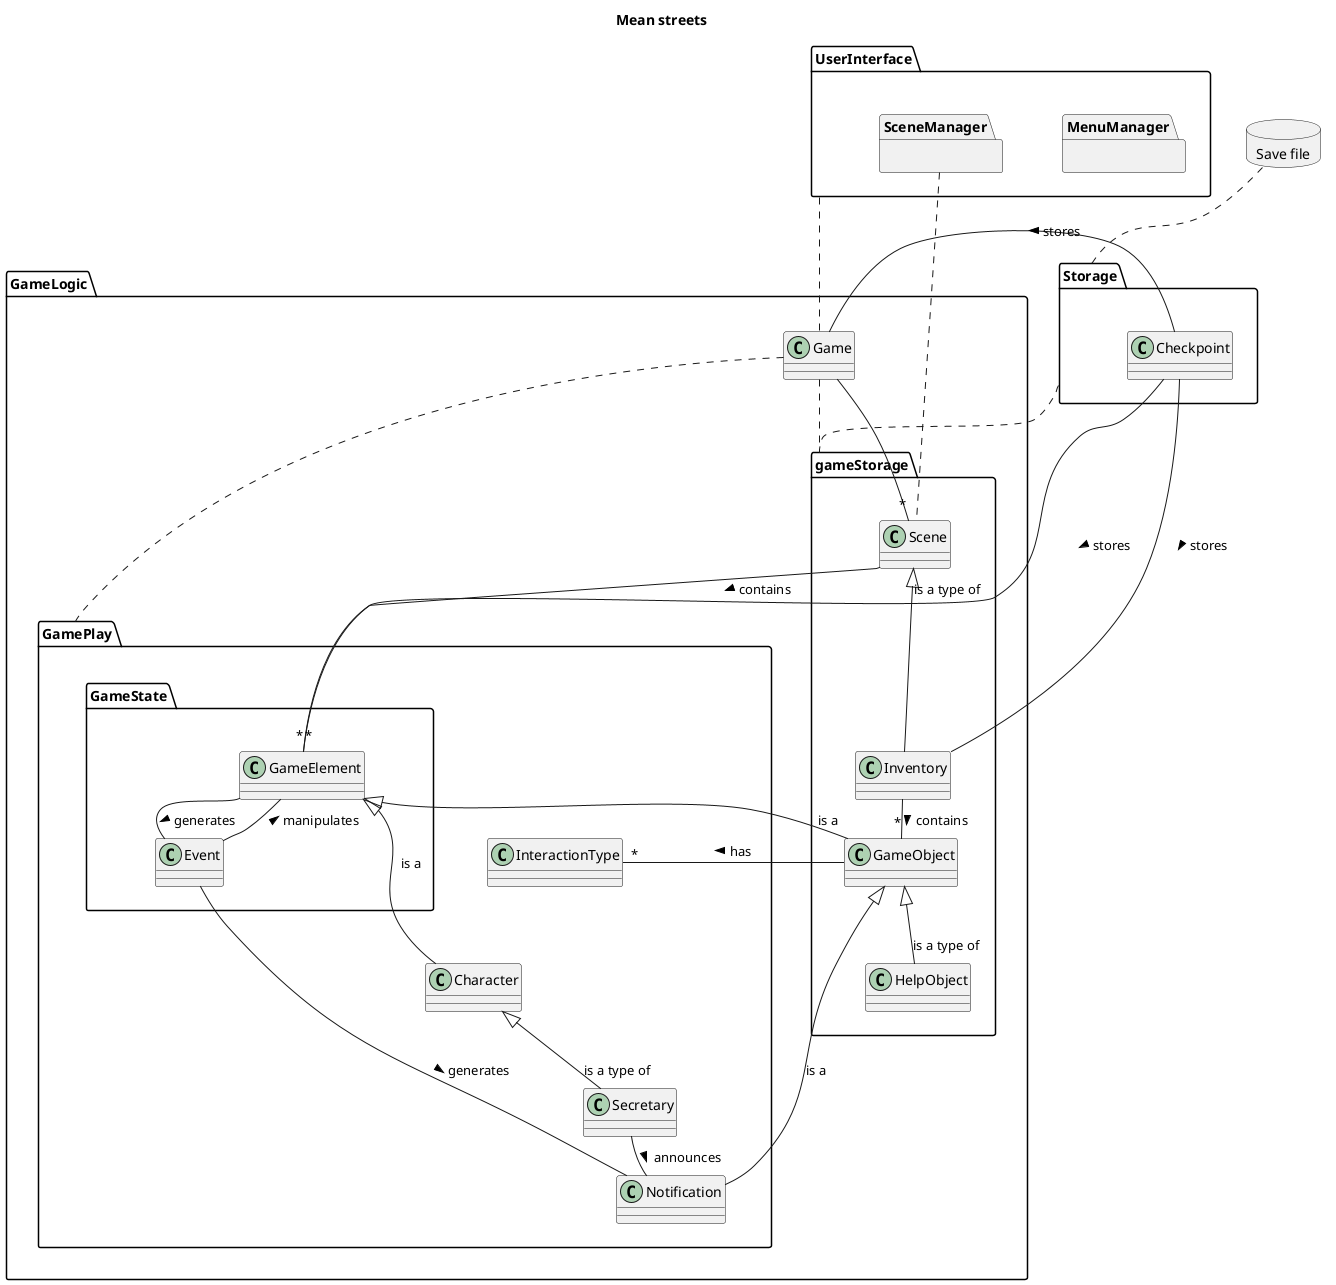 @startuml

skinparam nodesep 60
skinparam ranksep 20

title Mean streets
top to bottom direction
database "Save file" {
}
package UserInterface {
    package MenuManager {}
    package SceneManager {}
}

package GameLogic {
    class Game
    package gameStorage {
        class Inventory
        class GameObject
        class HelpObject
        class Scene
    }


    package GamePlay {
        class InteractionType
        class Secretary
        class Character
        class Notification
        package GameState {
            class GameElement
            class Event
        }
    }
}

package Storage {
    class Checkpoint
}

"Save file".. Storage
UserInterface .. Game
SceneManager .. Scene
Storage . gameStorage


InteractionType -[hidden]up- GameState
Character -[hidden]up- GameState
Secretary -[hidden]up- GameState
Notification -[hidden]up- GameState
InteractionType -[hidden]down- Character
'GamePlay -[hidden]l- gameStorage

Game . gameStorage
Game . GamePlay

Game -- "*" Scene
Checkpoint -- "*" GameElement : stores >
Checkpoint -- Inventory : stores >
Checkpoint - Game : stores >
Character <|-- Secretary : is a type of
GameElement <|-- GameObject : is a
GameElement <|-- Character : is a
Scene - "*" GameElement : contains >
Scene <|-- Inventory : is a type of
Inventory -- "*" GameObject : contains >
GameElement -- Event : generates >
Event -- Notification : generates >
Event -- GameElement : manipulates >
Secretary -- Notification : announces >
GameObject <|-- HelpObject : is a type of
GameObject <|-- Notification : is a
GameObject -- "*" InteractionType : has >
@enduml
